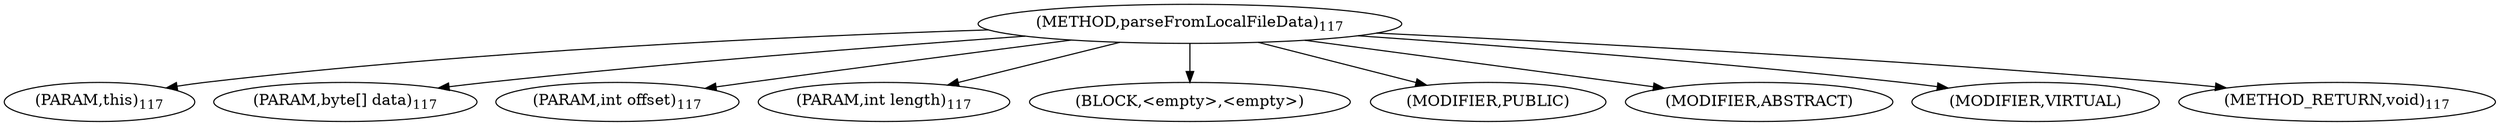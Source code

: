 digraph "parseFromLocalFileData" {  
"46" [label = <(METHOD,parseFromLocalFileData)<SUB>117</SUB>> ]
"47" [label = <(PARAM,this)<SUB>117</SUB>> ]
"48" [label = <(PARAM,byte[] data)<SUB>117</SUB>> ]
"49" [label = <(PARAM,int offset)<SUB>117</SUB>> ]
"50" [label = <(PARAM,int length)<SUB>117</SUB>> ]
"51" [label = <(BLOCK,&lt;empty&gt;,&lt;empty&gt;)> ]
"52" [label = <(MODIFIER,PUBLIC)> ]
"53" [label = <(MODIFIER,ABSTRACT)> ]
"54" [label = <(MODIFIER,VIRTUAL)> ]
"55" [label = <(METHOD_RETURN,void)<SUB>117</SUB>> ]
  "46" -> "47" 
  "46" -> "48" 
  "46" -> "49" 
  "46" -> "50" 
  "46" -> "51" 
  "46" -> "52" 
  "46" -> "53" 
  "46" -> "54" 
  "46" -> "55" 
}
